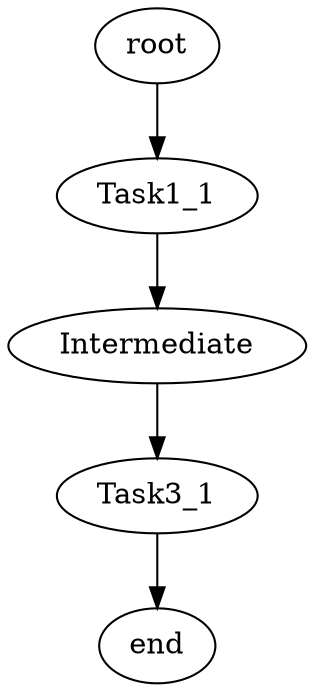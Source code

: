 digraph DataRedistribution {
    root    [size=20];
    end     [size=20];
    Intermediate [size=20];

    // Level 1: 32 Tasks
    Task1_1 [size=20];

    // Level 3: 32 Tasks
    Task3_1 [size=20];

    // Connections from root to level 1 tasks
    root -> Task1_1  [size=200];

    // Connections from level 1 tasks to Intermediate
    Task1_1  -> Intermediate [size=200];

    // Connections from Intermediate to level 3 tasks.
    Intermediate -> Task3_1  [size=200];

    // Connections from level 3 tasks to end
    Task3_1  -> end [size=200];
}
